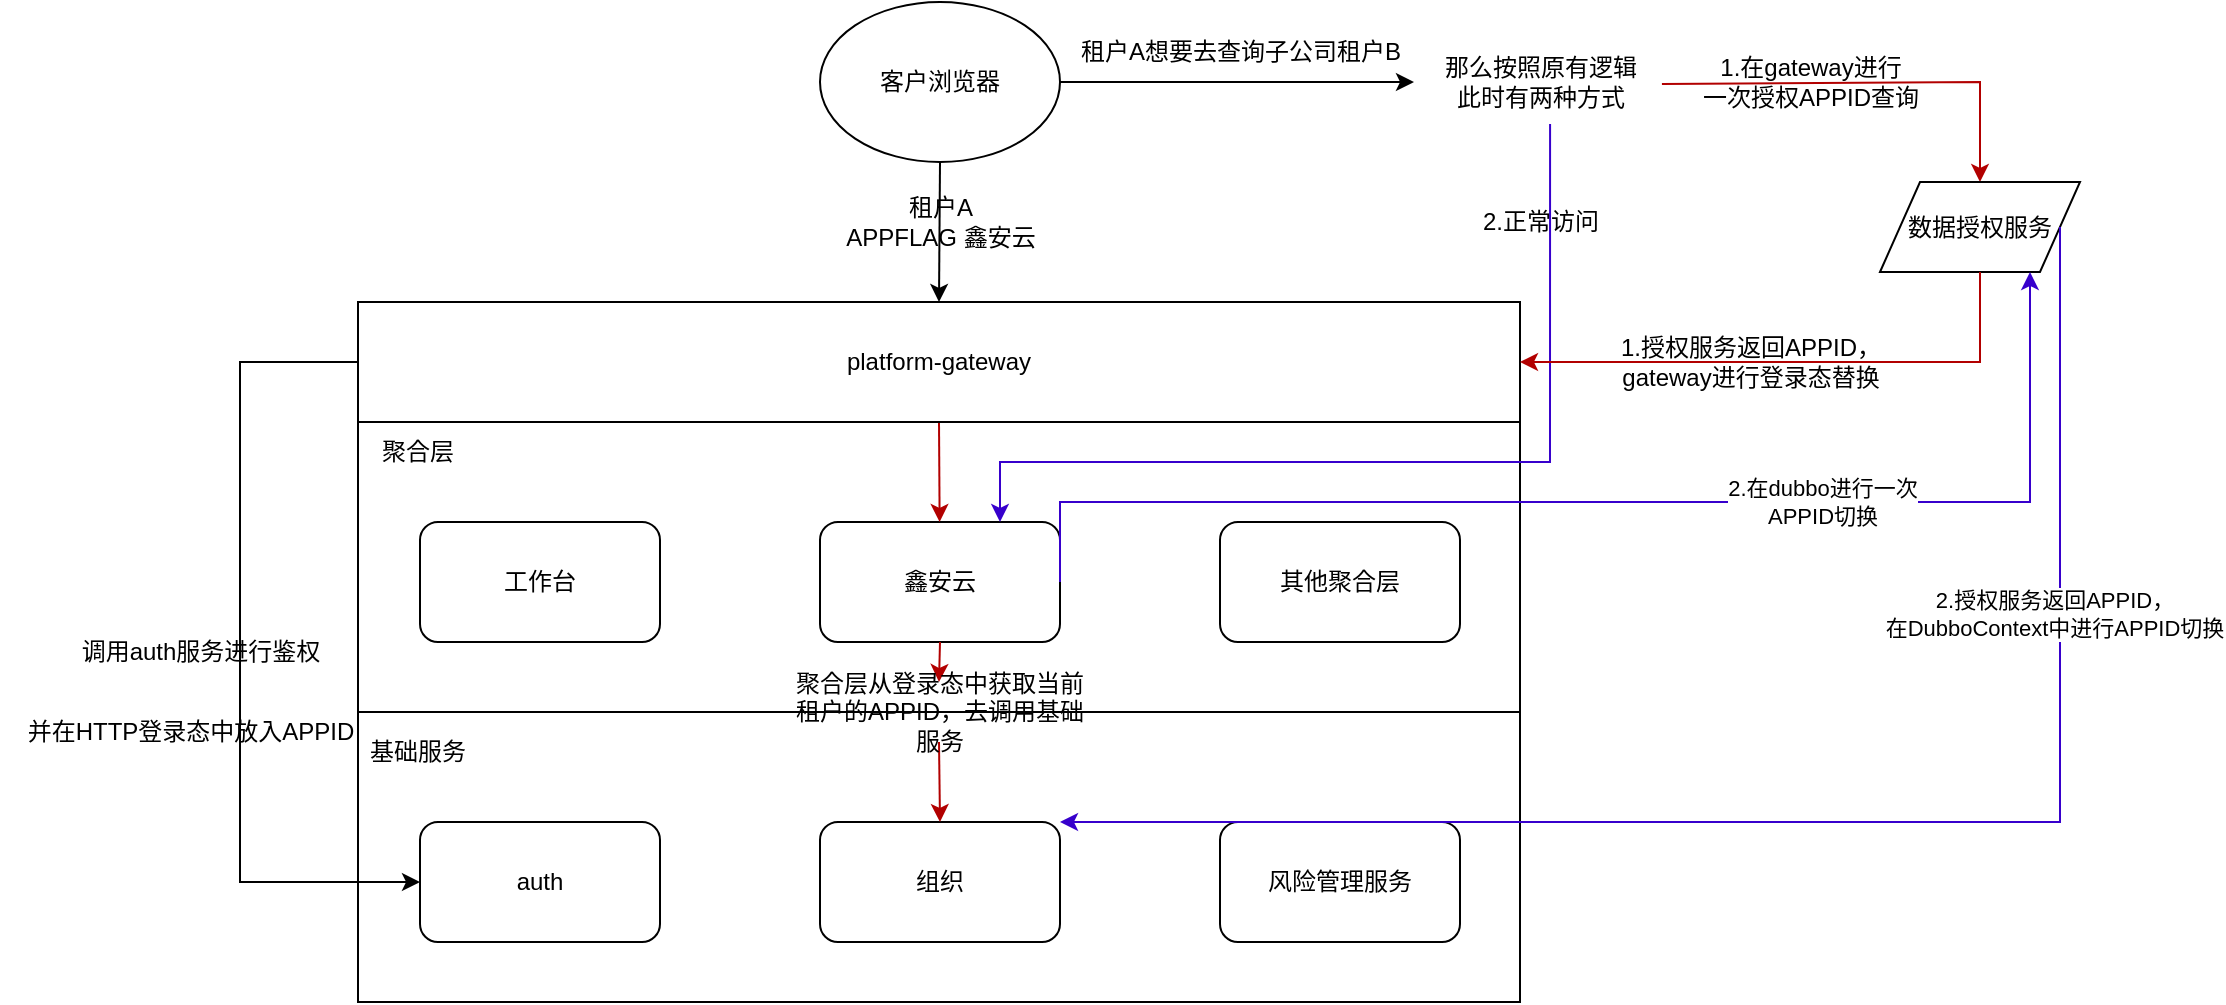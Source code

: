 <mxfile version="24.0.6" type="github">
  <diagram name="第 1 页" id="5iPDuY6rtZ_GDWK4_crg">
    <mxGraphModel dx="1189" dy="761" grid="1" gridSize="10" guides="1" tooltips="1" connect="1" arrows="1" fold="1" page="1" pageScale="1" pageWidth="827" pageHeight="1169" math="0" shadow="0">
      <root>
        <mxCell id="0" />
        <mxCell id="1" parent="0" />
        <mxCell id="TS6aH6QPCKaIepmxPnff-1" value="" style="rounded=0;whiteSpace=wrap;html=1;" vertex="1" parent="1">
          <mxGeometry x="189" y="250" width="581" height="290" as="geometry" />
        </mxCell>
        <mxCell id="TS6aH6QPCKaIepmxPnff-2" value="" style="endArrow=none;html=1;rounded=0;exitX=0;exitY=0.5;exitDx=0;exitDy=0;entryX=1;entryY=0.5;entryDx=0;entryDy=0;" edge="1" parent="1" source="TS6aH6QPCKaIepmxPnff-21" target="TS6aH6QPCKaIepmxPnff-1">
          <mxGeometry width="50" height="50" relative="1" as="geometry">
            <mxPoint x="500" y="430" as="sourcePoint" />
            <mxPoint x="550" y="380" as="targetPoint" />
          </mxGeometry>
        </mxCell>
        <mxCell id="TS6aH6QPCKaIepmxPnff-3" value="聚合层" style="text;html=1;align=center;verticalAlign=middle;whiteSpace=wrap;rounded=0;" vertex="1" parent="1">
          <mxGeometry x="189" y="250" width="60" height="30" as="geometry" />
        </mxCell>
        <mxCell id="TS6aH6QPCKaIepmxPnff-4" value="基础服务" style="text;html=1;align=center;verticalAlign=middle;whiteSpace=wrap;rounded=0;" vertex="1" parent="1">
          <mxGeometry x="189" y="400" width="60" height="30" as="geometry" />
        </mxCell>
        <mxCell id="TS6aH6QPCKaIepmxPnff-5" value="工作台" style="rounded=1;whiteSpace=wrap;html=1;" vertex="1" parent="1">
          <mxGeometry x="220" y="300" width="120" height="60" as="geometry" />
        </mxCell>
        <mxCell id="TS6aH6QPCKaIepmxPnff-6" value="鑫安云" style="rounded=1;whiteSpace=wrap;html=1;" vertex="1" parent="1">
          <mxGeometry x="420" y="300" width="120" height="60" as="geometry" />
        </mxCell>
        <mxCell id="TS6aH6QPCKaIepmxPnff-7" value="其他聚合层" style="rounded=1;whiteSpace=wrap;html=1;" vertex="1" parent="1">
          <mxGeometry x="620" y="300" width="120" height="60" as="geometry" />
        </mxCell>
        <mxCell id="TS6aH6QPCKaIepmxPnff-8" value="auth" style="rounded=1;whiteSpace=wrap;html=1;" vertex="1" parent="1">
          <mxGeometry x="220" y="450" width="120" height="60" as="geometry" />
        </mxCell>
        <mxCell id="TS6aH6QPCKaIepmxPnff-9" value="组织" style="rounded=1;whiteSpace=wrap;html=1;" vertex="1" parent="1">
          <mxGeometry x="420" y="450" width="120" height="60" as="geometry" />
        </mxCell>
        <mxCell id="TS6aH6QPCKaIepmxPnff-10" value="风险管理服务" style="rounded=1;whiteSpace=wrap;html=1;" vertex="1" parent="1">
          <mxGeometry x="620" y="450" width="120" height="60" as="geometry" />
        </mxCell>
        <mxCell id="TS6aH6QPCKaIepmxPnff-12" value="" style="endArrow=classic;html=1;rounded=0;exitX=0.5;exitY=1;exitDx=0;exitDy=0;entryX=0.5;entryY=0;entryDx=0;entryDy=0;" edge="1" parent="1" source="TS6aH6QPCKaIepmxPnff-16" target="TS6aH6QPCKaIepmxPnff-15">
          <mxGeometry width="50" height="50" relative="1" as="geometry">
            <mxPoint x="476" y="136" as="sourcePoint" />
            <mxPoint x="330" y="130" as="targetPoint" />
          </mxGeometry>
        </mxCell>
        <mxCell id="TS6aH6QPCKaIepmxPnff-13" value="租户A&lt;div&gt;APPFLAG 鑫安云&lt;/div&gt;" style="text;html=1;align=center;verticalAlign=middle;resizable=0;points=[];autosize=1;strokeColor=none;fillColor=none;" vertex="1" parent="1">
          <mxGeometry x="420" y="130" width="120" height="40" as="geometry" />
        </mxCell>
        <mxCell id="TS6aH6QPCKaIepmxPnff-14" value="" style="endArrow=classic;html=1;rounded=0;exitX=0.5;exitY=1;exitDx=0;exitDy=0;fillColor=#e51400;strokeColor=#B20000;" edge="1" parent="1" source="TS6aH6QPCKaIepmxPnff-15" target="TS6aH6QPCKaIepmxPnff-6">
          <mxGeometry width="50" height="50" relative="1" as="geometry">
            <mxPoint x="500" y="430" as="sourcePoint" />
            <mxPoint x="550" y="380" as="targetPoint" />
          </mxGeometry>
        </mxCell>
        <mxCell id="TS6aH6QPCKaIepmxPnff-15" value="platform-gateway" style="rounded=0;whiteSpace=wrap;html=1;" vertex="1" parent="1">
          <mxGeometry x="189" y="190" width="581" height="60" as="geometry" />
        </mxCell>
        <mxCell id="TS6aH6QPCKaIepmxPnff-16" value="客户浏览器" style="ellipse;whiteSpace=wrap;html=1;" vertex="1" parent="1">
          <mxGeometry x="420" y="40" width="120" height="80" as="geometry" />
        </mxCell>
        <mxCell id="TS6aH6QPCKaIepmxPnff-18" value="" style="endArrow=classic;html=1;rounded=0;exitX=0;exitY=0.5;exitDx=0;exitDy=0;entryX=0;entryY=0.5;entryDx=0;entryDy=0;" edge="1" parent="1" source="TS6aH6QPCKaIepmxPnff-15" target="TS6aH6QPCKaIepmxPnff-8">
          <mxGeometry width="50" height="50" relative="1" as="geometry">
            <mxPoint x="190" y="220" as="sourcePoint" />
            <mxPoint x="50" y="440" as="targetPoint" />
            <Array as="points">
              <mxPoint x="130" y="220" />
              <mxPoint x="130" y="480" />
            </Array>
          </mxGeometry>
        </mxCell>
        <mxCell id="TS6aH6QPCKaIepmxPnff-19" value="调用auth服务进行鉴权" style="text;html=1;align=center;verticalAlign=middle;resizable=0;points=[];autosize=1;strokeColor=none;fillColor=none;" vertex="1" parent="1">
          <mxGeometry x="40" y="350" width="140" height="30" as="geometry" />
        </mxCell>
        <mxCell id="TS6aH6QPCKaIepmxPnff-20" value="并在HTTP登录态中放入APPID" style="text;html=1;align=center;verticalAlign=middle;resizable=0;points=[];autosize=1;strokeColor=none;fillColor=none;" vertex="1" parent="1">
          <mxGeometry x="10" y="390" width="190" height="30" as="geometry" />
        </mxCell>
        <mxCell id="TS6aH6QPCKaIepmxPnff-22" value="" style="endArrow=classic;html=1;rounded=0;exitX=0.5;exitY=1;exitDx=0;exitDy=0;entryX=0.5;entryY=0;entryDx=0;entryDy=0;fillColor=#e51400;strokeColor=#B20000;" edge="1" parent="1" source="TS6aH6QPCKaIepmxPnff-21" target="TS6aH6QPCKaIepmxPnff-9">
          <mxGeometry width="50" height="50" relative="1" as="geometry">
            <mxPoint x="390" y="420" as="sourcePoint" />
            <mxPoint x="440" y="370" as="targetPoint" />
          </mxGeometry>
        </mxCell>
        <mxCell id="TS6aH6QPCKaIepmxPnff-25" value="" style="endArrow=none;html=1;rounded=0;exitX=0;exitY=0.5;exitDx=0;exitDy=0;entryX=1;entryY=0.5;entryDx=0;entryDy=0;" edge="1" parent="1" source="TS6aH6QPCKaIepmxPnff-1" target="TS6aH6QPCKaIepmxPnff-21">
          <mxGeometry width="50" height="50" relative="1" as="geometry">
            <mxPoint x="189" y="395" as="sourcePoint" />
            <mxPoint x="770" y="395" as="targetPoint" />
          </mxGeometry>
        </mxCell>
        <mxCell id="TS6aH6QPCKaIepmxPnff-26" value="" style="endArrow=classic;html=1;rounded=0;exitX=0.5;exitY=1;exitDx=0;exitDy=0;entryX=0.5;entryY=0;entryDx=0;entryDy=0;fillColor=#e51400;strokeColor=#B20000;" edge="1" parent="1" source="TS6aH6QPCKaIepmxPnff-6" target="TS6aH6QPCKaIepmxPnff-21">
          <mxGeometry width="50" height="50" relative="1" as="geometry">
            <mxPoint x="480" y="360" as="sourcePoint" />
            <mxPoint x="480" y="450" as="targetPoint" />
          </mxGeometry>
        </mxCell>
        <mxCell id="TS6aH6QPCKaIepmxPnff-21" value="聚合层从登录态中获取当前租户的APPID，去调用基础服务" style="text;html=1;align=center;verticalAlign=middle;whiteSpace=wrap;rounded=0;" vertex="1" parent="1">
          <mxGeometry x="401.75" y="380" width="155.5" height="30" as="geometry" />
        </mxCell>
        <mxCell id="TS6aH6QPCKaIepmxPnff-27" value="" style="endArrow=classic;html=1;rounded=0;exitX=1;exitY=0.5;exitDx=0;exitDy=0;entryX=-0.025;entryY=0.5;entryDx=0;entryDy=0;entryPerimeter=0;" edge="1" parent="1" source="TS6aH6QPCKaIepmxPnff-16" target="TS6aH6QPCKaIepmxPnff-29">
          <mxGeometry width="50" height="50" relative="1" as="geometry">
            <mxPoint x="550" y="80" as="sourcePoint" />
            <mxPoint x="730" y="80" as="targetPoint" />
          </mxGeometry>
        </mxCell>
        <mxCell id="TS6aH6QPCKaIepmxPnff-28" value="租户A想要去查询子公司租户B" style="text;html=1;align=center;verticalAlign=middle;resizable=0;points=[];autosize=1;strokeColor=none;fillColor=none;" vertex="1" parent="1">
          <mxGeometry x="540" y="50" width="180" height="30" as="geometry" />
        </mxCell>
        <mxCell id="TS6aH6QPCKaIepmxPnff-29" value="那么按照原有逻辑&lt;div&gt;此时有两种方式&lt;/div&gt;" style="text;html=1;align=center;verticalAlign=middle;resizable=0;points=[];autosize=1;strokeColor=none;fillColor=none;" vertex="1" parent="1">
          <mxGeometry x="720" y="60" width="120" height="40" as="geometry" />
        </mxCell>
        <mxCell id="TS6aH6QPCKaIepmxPnff-30" value="" style="endArrow=classic;html=1;rounded=0;entryX=0.5;entryY=0;entryDx=0;entryDy=0;exitX=1.008;exitY=0.525;exitDx=0;exitDy=0;exitPerimeter=0;fillColor=#e51400;strokeColor=#B20000;" edge="1" parent="1" source="TS6aH6QPCKaIepmxPnff-29" target="TS6aH6QPCKaIepmxPnff-35">
          <mxGeometry width="50" height="50" relative="1" as="geometry">
            <mxPoint x="610" y="370" as="sourcePoint" />
            <mxPoint x="660" y="320" as="targetPoint" />
            <Array as="points">
              <mxPoint x="1000" y="80" />
            </Array>
          </mxGeometry>
        </mxCell>
        <mxCell id="TS6aH6QPCKaIepmxPnff-31" value="1.在gateway进行&lt;div&gt;一次授权APPID查询&lt;/div&gt;" style="text;html=1;align=center;verticalAlign=middle;resizable=0;points=[];autosize=1;strokeColor=none;fillColor=none;" vertex="1" parent="1">
          <mxGeometry x="850" y="60" width="130" height="40" as="geometry" />
        </mxCell>
        <mxCell id="TS6aH6QPCKaIepmxPnff-33" value="" style="endArrow=classic;html=1;rounded=0;entryX=0.75;entryY=0;entryDx=0;entryDy=0;exitX=0.542;exitY=1.025;exitDx=0;exitDy=0;exitPerimeter=0;fillColor=#6a00ff;strokeColor=#3700CC;" edge="1" parent="1" source="TS6aH6QPCKaIepmxPnff-29" target="TS6aH6QPCKaIepmxPnff-6">
          <mxGeometry width="50" height="50" relative="1" as="geometry">
            <mxPoint x="825" y="100" as="sourcePoint" />
            <mxPoint x="920" y="190" as="targetPoint" />
            <Array as="points">
              <mxPoint x="785" y="270" />
              <mxPoint x="510" y="270" />
            </Array>
          </mxGeometry>
        </mxCell>
        <mxCell id="TS6aH6QPCKaIepmxPnff-34" value="2.正常访问" style="text;html=1;align=center;verticalAlign=middle;resizable=0;points=[];autosize=1;strokeColor=none;fillColor=none;" vertex="1" parent="1">
          <mxGeometry x="740" y="135" width="80" height="30" as="geometry" />
        </mxCell>
        <mxCell id="TS6aH6QPCKaIepmxPnff-35" value="数据授权服务" style="shape=parallelogram;perimeter=parallelogramPerimeter;whiteSpace=wrap;html=1;fixedSize=1;" vertex="1" parent="1">
          <mxGeometry x="950" y="130" width="100" height="45" as="geometry" />
        </mxCell>
        <mxCell id="TS6aH6QPCKaIepmxPnff-38" value="" style="endArrow=classic;html=1;rounded=0;exitX=0.5;exitY=1;exitDx=0;exitDy=0;entryX=1;entryY=0.5;entryDx=0;entryDy=0;fillColor=#e51400;strokeColor=#B20000;" edge="1" parent="1" source="TS6aH6QPCKaIepmxPnff-35" target="TS6aH6QPCKaIepmxPnff-15">
          <mxGeometry width="50" height="50" relative="1" as="geometry">
            <mxPoint x="610" y="370" as="sourcePoint" />
            <mxPoint x="660" y="320" as="targetPoint" />
            <Array as="points">
              <mxPoint x="1000" y="220" />
            </Array>
          </mxGeometry>
        </mxCell>
        <mxCell id="TS6aH6QPCKaIepmxPnff-39" value="1.授权服务返回APPID，&lt;div&gt;gateway进行登录态替换&lt;/div&gt;" style="text;html=1;align=center;verticalAlign=middle;resizable=0;points=[];autosize=1;strokeColor=none;fillColor=none;" vertex="1" parent="1">
          <mxGeometry x="810" y="200" width="150" height="40" as="geometry" />
        </mxCell>
        <mxCell id="TS6aH6QPCKaIepmxPnff-40" value="" style="endArrow=classic;html=1;rounded=0;exitX=1;exitY=0.5;exitDx=0;exitDy=0;entryX=0.75;entryY=1;entryDx=0;entryDy=0;fillColor=#6a00ff;strokeColor=#3700CC;" edge="1" parent="1" source="TS6aH6QPCKaIepmxPnff-6" target="TS6aH6QPCKaIepmxPnff-35">
          <mxGeometry width="50" height="50" relative="1" as="geometry">
            <mxPoint x="610" y="370" as="sourcePoint" />
            <mxPoint x="1020" y="290" as="targetPoint" />
            <Array as="points">
              <mxPoint x="540" y="290" />
              <mxPoint x="1025" y="290" />
            </Array>
          </mxGeometry>
        </mxCell>
        <mxCell id="TS6aH6QPCKaIepmxPnff-41" value="2.在dubbo进行一次&lt;div&gt;APPID切换&lt;/div&gt;" style="edgeLabel;html=1;align=center;verticalAlign=middle;resizable=0;points=[];" vertex="1" connectable="0" parent="TS6aH6QPCKaIepmxPnff-40">
          <mxGeometry x="-0.356" relative="1" as="geometry">
            <mxPoint x="215" as="offset" />
          </mxGeometry>
        </mxCell>
        <mxCell id="TS6aH6QPCKaIepmxPnff-42" value="" style="endArrow=classic;html=1;rounded=0;exitX=1;exitY=0.5;exitDx=0;exitDy=0;entryX=1;entryY=0;entryDx=0;entryDy=0;fillColor=#6a00ff;strokeColor=#3700CC;" edge="1" parent="1" source="TS6aH6QPCKaIepmxPnff-35" target="TS6aH6QPCKaIepmxPnff-9">
          <mxGeometry width="50" height="50" relative="1" as="geometry">
            <mxPoint x="610" y="370" as="sourcePoint" />
            <mxPoint x="660" y="320" as="targetPoint" />
            <Array as="points">
              <mxPoint x="1040" y="450" />
            </Array>
          </mxGeometry>
        </mxCell>
        <mxCell id="TS6aH6QPCKaIepmxPnff-43" value="2.授权服务返回APPID，&lt;div&gt;在DubboContext中进行APPID切换&lt;/div&gt;" style="edgeLabel;html=1;align=center;verticalAlign=middle;resizable=0;points=[];" vertex="1" connectable="0" parent="TS6aH6QPCKaIepmxPnff-42">
          <mxGeometry x="-0.515" y="-3" relative="1" as="geometry">
            <mxPoint as="offset" />
          </mxGeometry>
        </mxCell>
      </root>
    </mxGraphModel>
  </diagram>
</mxfile>

